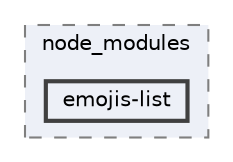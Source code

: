 digraph "pkiclassroomrescheduler/src/main/frontend/node_modules/emojis-list"
{
 // LATEX_PDF_SIZE
  bgcolor="transparent";
  edge [fontname=Helvetica,fontsize=10,labelfontname=Helvetica,labelfontsize=10];
  node [fontname=Helvetica,fontsize=10,shape=box,height=0.2,width=0.4];
  compound=true
  subgraph clusterdir_72953eda66ccb3a2722c28e1c3e6c23b {
    graph [ bgcolor="#edf0f7", pencolor="grey50", label="node_modules", fontname=Helvetica,fontsize=10 style="filled,dashed", URL="dir_72953eda66ccb3a2722c28e1c3e6c23b.html",tooltip=""]
  dir_84179d8615d41c1e221fe6437a519085 [label="emojis-list", fillcolor="#edf0f7", color="grey25", style="filled,bold", URL="dir_84179d8615d41c1e221fe6437a519085.html",tooltip=""];
  }
}
